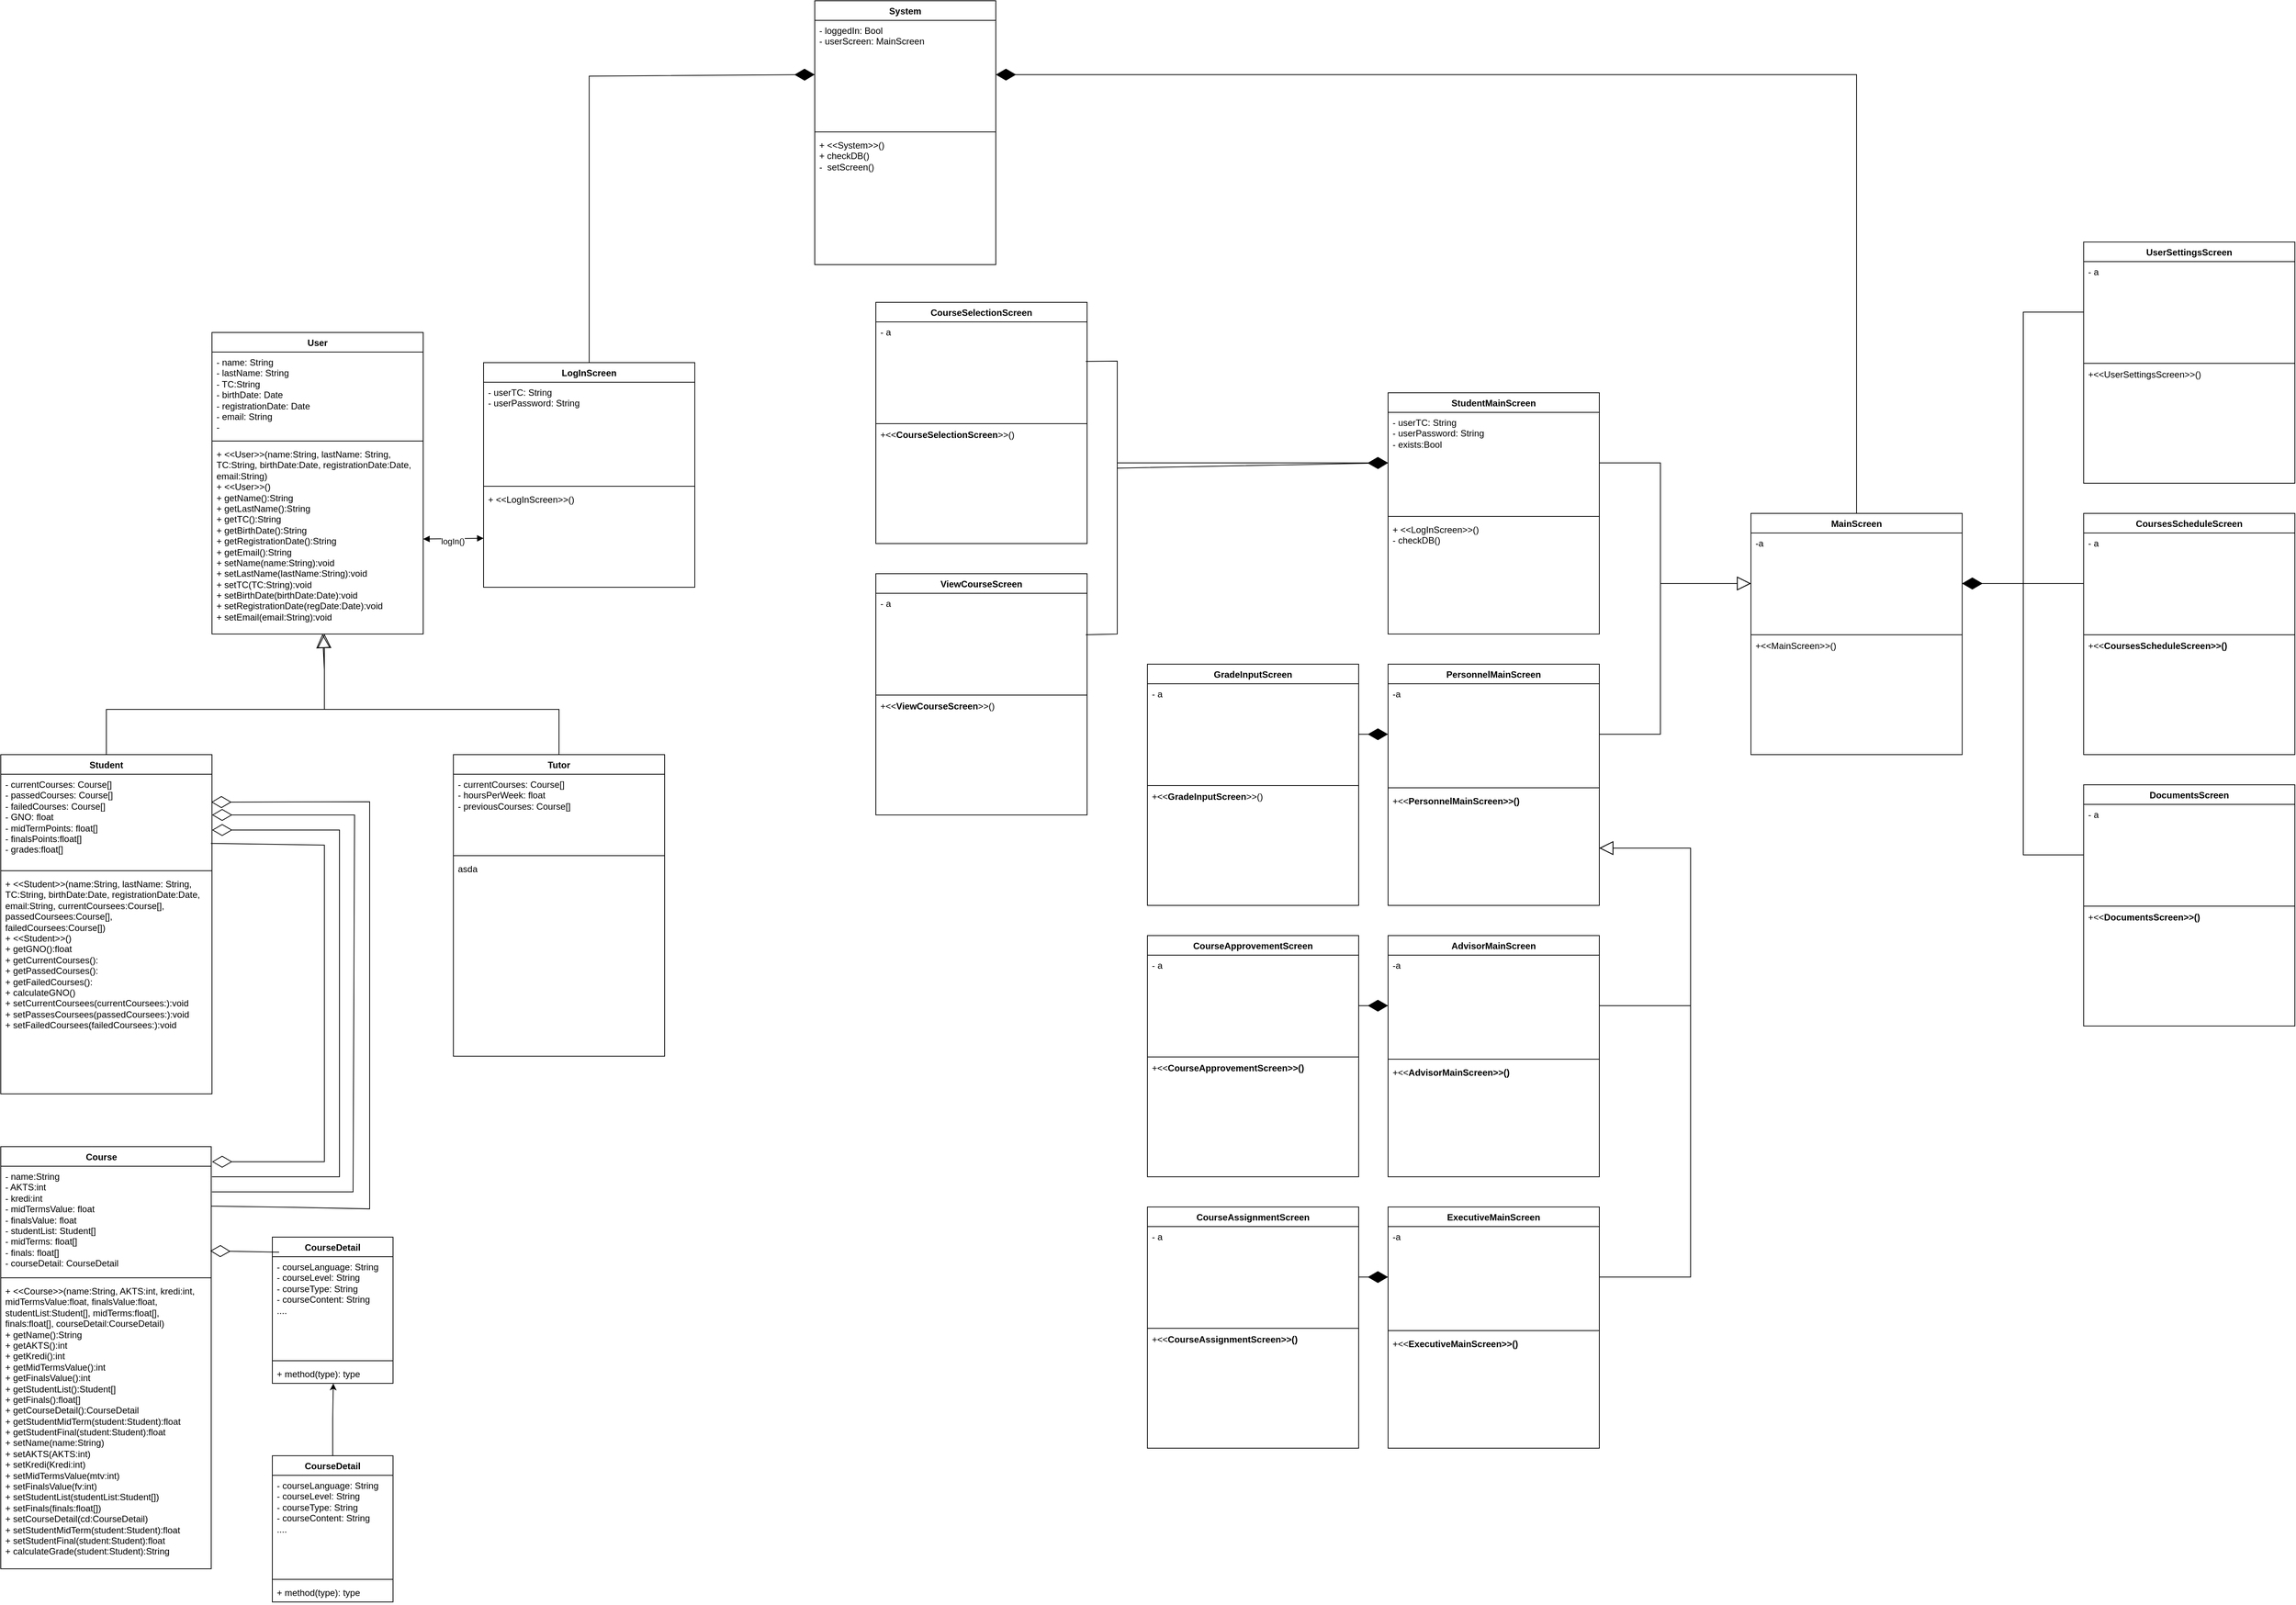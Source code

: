 <mxfile version="24.2.5" type="device">
  <diagram name="Page-1" id="yMaUuFIdD3KTNpkbN59c">
    <mxGraphModel dx="6907" dy="4360" grid="1" gridSize="10" guides="1" tooltips="1" connect="1" arrows="1" fold="1" page="1" pageScale="1" pageWidth="3300" pageHeight="2339" math="0" shadow="0">
      <root>
        <mxCell id="0" />
        <mxCell id="1" parent="0" />
        <mxCell id="qM7zPp-1IVGyh7mEe3ZB-6" value="User" style="swimlane;fontStyle=1;align=center;verticalAlign=top;childLayout=stackLayout;horizontal=1;startSize=26;horizontalStack=0;resizeParent=1;resizeParentMax=0;resizeLast=0;collapsible=1;marginBottom=0;whiteSpace=wrap;html=1;" parent="1" vertex="1">
          <mxGeometry x="440" y="640" width="280" height="400" as="geometry" />
        </mxCell>
        <mxCell id="qM7zPp-1IVGyh7mEe3ZB-7" value="- name: String&lt;div&gt;- lastName: String&lt;br&gt;- TC:String&lt;br&gt;&lt;/div&gt;&lt;div&gt;- birthDate: Date&lt;/div&gt;&lt;div&gt;- registrationDate: Date&lt;/div&gt;&lt;div&gt;- email: String&lt;/div&gt;&lt;div&gt;-&amp;nbsp;&lt;/div&gt;" style="text;strokeColor=none;fillColor=none;align=left;verticalAlign=top;spacingLeft=4;spacingRight=4;overflow=hidden;rotatable=0;points=[[0,0.5],[1,0.5]];portConstraint=eastwest;whiteSpace=wrap;html=1;" parent="qM7zPp-1IVGyh7mEe3ZB-6" vertex="1">
          <mxGeometry y="26" width="280" height="114" as="geometry" />
        </mxCell>
        <mxCell id="qM7zPp-1IVGyh7mEe3ZB-8" value="" style="line;strokeWidth=1;fillColor=none;align=left;verticalAlign=middle;spacingTop=-1;spacingLeft=3;spacingRight=3;rotatable=0;labelPosition=right;points=[];portConstraint=eastwest;strokeColor=inherit;" parent="qM7zPp-1IVGyh7mEe3ZB-6" vertex="1">
          <mxGeometry y="140" width="280" height="8" as="geometry" />
        </mxCell>
        <mxCell id="qM7zPp-1IVGyh7mEe3ZB-9" value="&lt;div&gt;+ &amp;lt;&amp;lt;User&amp;gt;&amp;gt;(name:String, lastName: String, TC:String, birthDate:Date, registrationDate:Date, email:String)&lt;/div&gt;&lt;div&gt;+ &amp;lt;&amp;lt;User&amp;gt;&amp;gt;()&lt;/div&gt;+ getName():String&lt;div&gt;+ getLastName():String&lt;br&gt;&lt;/div&gt;&lt;div&gt;+ getTC():String&lt;br&gt;&lt;/div&gt;&lt;div&gt;+ getBirthDate():String&lt;br&gt;&lt;/div&gt;&lt;div&gt;+ getRegistrationDate():String&lt;/div&gt;&lt;div&gt;+ getEmail():String&lt;/div&gt;&lt;div&gt;+ setName(name&lt;span style=&quot;background-color: initial;&quot;&gt;:String&lt;/span&gt;&lt;span style=&quot;background-color: initial;&quot;&gt;):void&lt;/span&gt;&lt;/div&gt;&lt;div&gt;&lt;div&gt;+ setLastName(lastName&lt;span style=&quot;background-color: initial;&quot;&gt;:String&lt;/span&gt;&lt;span style=&quot;background-color: initial;&quot;&gt;)&lt;/span&gt;&lt;span style=&quot;background-color: initial;&quot;&gt;:void&lt;/span&gt;&lt;/div&gt;&lt;div&gt;+ setTC(TC:String)&lt;span style=&quot;background-color: initial;&quot;&gt;:void&lt;/span&gt;&lt;br&gt;&lt;/div&gt;&lt;div&gt;+ setBirthDate(birthDate:Date)&lt;span style=&quot;background-color: initial;&quot;&gt;:void&lt;/span&gt;&lt;br&gt;&lt;/div&gt;&lt;div&gt;+ setRegistrationDate(regDate:Date)&lt;span style=&quot;background-color: initial;&quot;&gt;:void&lt;/span&gt;&lt;/div&gt;&lt;div&gt;+ setEmail(email:String)&lt;span style=&quot;background-color: initial;&quot;&gt;:void&lt;/span&gt;&lt;/div&gt;&lt;div&gt;&lt;br&gt;&lt;/div&gt;&lt;/div&gt;&lt;div&gt;&lt;br&gt;&lt;/div&gt;" style="text;strokeColor=none;fillColor=none;align=left;verticalAlign=top;spacingLeft=4;spacingRight=4;overflow=hidden;rotatable=0;points=[[0,0.5],[1,0.5]];portConstraint=eastwest;whiteSpace=wrap;html=1;" parent="qM7zPp-1IVGyh7mEe3ZB-6" vertex="1">
          <mxGeometry y="148" width="280" height="252" as="geometry" />
        </mxCell>
        <mxCell id="qM7zPp-1IVGyh7mEe3ZB-10" value="Student" style="swimlane;fontStyle=1;align=center;verticalAlign=top;childLayout=stackLayout;horizontal=1;startSize=26;horizontalStack=0;resizeParent=1;resizeParentMax=0;resizeLast=0;collapsible=1;marginBottom=0;whiteSpace=wrap;html=1;" parent="1" vertex="1">
          <mxGeometry x="160" y="1200" width="280" height="450" as="geometry" />
        </mxCell>
        <mxCell id="qM7zPp-1IVGyh7mEe3ZB-11" value="- currentCourses: Course[]&lt;div&gt;- passedCourses: Course[]&lt;/div&gt;&lt;div&gt;- failedCourses: Course[]&amp;nbsp;&lt;br&gt;&lt;div&gt;- GNO: float&lt;/div&gt;&lt;/div&gt;&lt;div&gt;- midTermPoints: float[]&lt;/div&gt;&lt;div&gt;- finalsPoints:float[]&lt;/div&gt;&lt;div&gt;- grades:float[]&lt;/div&gt;" style="text;strokeColor=none;fillColor=none;align=left;verticalAlign=top;spacingLeft=4;spacingRight=4;overflow=hidden;rotatable=0;points=[[0,0.5],[1,0.5]];portConstraint=eastwest;whiteSpace=wrap;html=1;" parent="qM7zPp-1IVGyh7mEe3ZB-10" vertex="1">
          <mxGeometry y="26" width="280" height="124" as="geometry" />
        </mxCell>
        <mxCell id="qM7zPp-1IVGyh7mEe3ZB-12" value="" style="line;strokeWidth=1;fillColor=none;align=left;verticalAlign=middle;spacingTop=-1;spacingLeft=3;spacingRight=3;rotatable=0;labelPosition=right;points=[];portConstraint=eastwest;strokeColor=inherit;" parent="qM7zPp-1IVGyh7mEe3ZB-10" vertex="1">
          <mxGeometry y="150" width="280" height="8" as="geometry" />
        </mxCell>
        <mxCell id="qM7zPp-1IVGyh7mEe3ZB-13" value="&lt;div&gt;+ &amp;lt;&amp;lt;Student&amp;gt;&amp;gt;(name:String, lastName: String, TC:String, birthDate:Date, registrationDate:Date, email:String, currentCoursees:Course[], passedCoursees:Course[], failedCoursees:Course[])&lt;/div&gt;&lt;div&gt;+ &amp;lt;&amp;lt;Student&amp;gt;&amp;gt;()&lt;/div&gt;+ getGNO():float&lt;div&gt;+ getCurrentCourses():&lt;/div&gt;&lt;div&gt;+ getPassedCourses():&lt;/div&gt;&lt;div&gt;+ getFailedCourses():&lt;br&gt;&lt;div&gt;+ calculateGNO()&lt;/div&gt;&lt;div&gt;+ setCurrentCoursees(currentCoursees:)&lt;span style=&quot;background-color: initial;&quot;&gt;:void&lt;/span&gt;&lt;/div&gt;&lt;div&gt;+ setPassesCoursees(passedCoursees:)&lt;span style=&quot;background-color: initial;&quot;&gt;:void&lt;/span&gt;&lt;/div&gt;&lt;div&gt;+ setFailedCoursees(failedCoursees:):void&lt;br&gt;&lt;div&gt;&lt;div&gt;&lt;br&gt;&lt;/div&gt;&lt;/div&gt;&lt;div&gt;&lt;br&gt;&lt;/div&gt;&lt;/div&gt;&lt;/div&gt;" style="text;strokeColor=none;fillColor=none;align=left;verticalAlign=top;spacingLeft=4;spacingRight=4;overflow=hidden;rotatable=0;points=[[0,0.5],[1,0.5]];portConstraint=eastwest;whiteSpace=wrap;html=1;" parent="qM7zPp-1IVGyh7mEe3ZB-10" vertex="1">
          <mxGeometry y="158" width="280" height="292" as="geometry" />
        </mxCell>
        <mxCell id="qM7zPp-1IVGyh7mEe3ZB-15" value="" style="endArrow=block;endSize=16;endFill=0;html=1;rounded=0;exitX=0.5;exitY=0;exitDx=0;exitDy=0;" parent="1" source="qM7zPp-1IVGyh7mEe3ZB-10" edge="1" target="qM7zPp-1IVGyh7mEe3ZB-9">
          <mxGeometry width="160" relative="1" as="geometry">
            <mxPoint x="319" y="1237.12" as="sourcePoint" />
            <mxPoint x="590" y="1040" as="targetPoint" />
            <Array as="points">
              <mxPoint x="300" y="1140" />
              <mxPoint x="419" y="1140" />
              <mxPoint x="589" y="1140" />
              <mxPoint x="589" y="1087.12" />
            </Array>
          </mxGeometry>
        </mxCell>
        <mxCell id="qM7zPp-1IVGyh7mEe3ZB-16" value="Course&lt;span style=&quot;white-space: pre;&quot;&gt;&#x9;&lt;/span&gt;" style="swimlane;fontStyle=1;align=center;verticalAlign=top;childLayout=stackLayout;horizontal=1;startSize=26;horizontalStack=0;resizeParent=1;resizeParentMax=0;resizeLast=0;collapsible=1;marginBottom=0;whiteSpace=wrap;html=1;" parent="1" vertex="1">
          <mxGeometry x="160" y="1720" width="279" height="560" as="geometry" />
        </mxCell>
        <mxCell id="qM7zPp-1IVGyh7mEe3ZB-17" value="- name:String&lt;div&gt;- AKTS:int&lt;/div&gt;&lt;div&gt;- kredi:int&lt;/div&gt;&lt;div&gt;- midTermsValue: float&lt;/div&gt;&lt;div&gt;- finalsValue: float&lt;/div&gt;&lt;div&gt;&lt;div&gt;- studentList: Student[]&lt;/div&gt;&lt;div&gt;- midTerms: float[]&lt;/div&gt;&lt;div&gt;- finals: float[]&lt;/div&gt;&lt;/div&gt;&lt;div&gt;- courseDetail: CourseDetail&lt;/div&gt;" style="text;strokeColor=none;fillColor=none;align=left;verticalAlign=top;spacingLeft=4;spacingRight=4;overflow=hidden;rotatable=0;points=[[0,0.5],[1,0.5]];portConstraint=eastwest;whiteSpace=wrap;html=1;" parent="qM7zPp-1IVGyh7mEe3ZB-16" vertex="1">
          <mxGeometry y="26" width="279" height="144" as="geometry" />
        </mxCell>
        <mxCell id="qM7zPp-1IVGyh7mEe3ZB-18" value="" style="line;strokeWidth=1;fillColor=none;align=left;verticalAlign=middle;spacingTop=-1;spacingLeft=3;spacingRight=3;rotatable=0;labelPosition=right;points=[];portConstraint=eastwest;strokeColor=inherit;" parent="qM7zPp-1IVGyh7mEe3ZB-16" vertex="1">
          <mxGeometry y="170" width="279" height="8" as="geometry" />
        </mxCell>
        <mxCell id="qM7zPp-1IVGyh7mEe3ZB-19" value="+ &amp;lt;&amp;lt;Course&amp;gt;&amp;gt;(name:String, AKTS:int, kredi:int,&amp;nbsp; midTermsValue:float, finalsValue:float, studentList:Student[], midTerms:float[], finals:float[], courseDetail:CourseDetail)&lt;div&gt;+ getName():String&lt;/div&gt;&lt;div&gt;+ getAKTS():int&lt;br&gt;&lt;/div&gt;&lt;div&gt;+ getKredi():int&lt;br&gt;&lt;/div&gt;&lt;div&gt;+ getMidTermsValue():int&lt;br&gt;&lt;/div&gt;&lt;div&gt;+ getFinalsValue():int&lt;br&gt;&lt;/div&gt;&lt;div&gt;+ getStudentList():Student[]&lt;br&gt;&lt;/div&gt;&lt;div&gt;+ getFinals():float[]&lt;br&gt;&lt;/div&gt;&lt;div&gt;+ getCourseDetail():CourseDetail&lt;br&gt;&lt;/div&gt;&lt;div&gt;&lt;span style=&quot;background-color: initial;&quot;&gt;+ getStudentMidTerm(student:Student):float&lt;/span&gt;&lt;/div&gt;&lt;div&gt;&lt;span style=&quot;background-color: initial;&quot;&gt;+ getStudentFinal(student:Student):float&lt;/span&gt;&lt;/div&gt;&lt;div&gt;&lt;div&gt;+ setName(name&lt;span style=&quot;background-color: initial;&quot;&gt;:String&lt;/span&gt;&lt;span style=&quot;background-color: initial;&quot;&gt;)&lt;/span&gt;&lt;/div&gt;&lt;div&gt;+ setAKTS(AKTS&lt;span style=&quot;background-color: initial;&quot;&gt;:int&lt;/span&gt;&lt;span style=&quot;background-color: initial;&quot;&gt;)&lt;/span&gt;&lt;/div&gt;&lt;div&gt;+ setKredi(Kredi&lt;span style=&quot;background-color: initial;&quot;&gt;:int&lt;/span&gt;&lt;span style=&quot;background-color: initial;&quot;&gt;)&lt;/span&gt;&lt;/div&gt;&lt;div&gt;+ setMidTermsValue(mtv&lt;span style=&quot;background-color: initial;&quot;&gt;:int&lt;/span&gt;&lt;span style=&quot;background-color: initial;&quot;&gt;)&lt;/span&gt;&lt;/div&gt;&lt;div&gt;+ setFinalsValue(fv&lt;span style=&quot;background-color: initial;&quot;&gt;:int&lt;/span&gt;&lt;span style=&quot;background-color: initial;&quot;&gt;)&lt;/span&gt;&lt;/div&gt;&lt;div&gt;+ setStudentList(studentList&lt;span style=&quot;background-color: initial;&quot;&gt;:Student[]&lt;/span&gt;&lt;span style=&quot;background-color: initial;&quot;&gt;)&lt;/span&gt;&lt;/div&gt;&lt;div&gt;+ setFinals(finals&lt;span style=&quot;background-color: initial;&quot;&gt;:float[]&lt;/span&gt;&lt;span style=&quot;background-color: initial;&quot;&gt;)&lt;/span&gt;&lt;/div&gt;&lt;div&gt;+ setCourseDetail(cd&lt;span style=&quot;background-color: initial;&quot;&gt;:CourseDetail&lt;/span&gt;&lt;span style=&quot;background-color: initial;&quot;&gt;)&lt;/span&gt;&lt;/div&gt;&lt;div&gt;&lt;span style=&quot;background-color: initial;&quot;&gt;+ setStudentMidTerm(student:Student):float&lt;/span&gt;&lt;/div&gt;&lt;div&gt;&lt;span style=&quot;background-color: initial;&quot;&gt;+ setStudentFinal(student:Student):float&lt;/span&gt;&lt;/div&gt;&lt;div&gt;+ calculateGrade(student:Student):String&lt;span style=&quot;background-color: initial;&quot;&gt;&lt;br&gt;&lt;/span&gt;&lt;/div&gt;&lt;div&gt;&lt;br&gt;&lt;/div&gt;&lt;/div&gt;" style="text;strokeColor=none;fillColor=none;align=left;verticalAlign=top;spacingLeft=4;spacingRight=4;overflow=hidden;rotatable=0;points=[[0,0.5],[1,0.5]];portConstraint=eastwest;whiteSpace=wrap;html=1;" parent="qM7zPp-1IVGyh7mEe3ZB-16" vertex="1">
          <mxGeometry y="178" width="279" height="382" as="geometry" />
        </mxCell>
        <mxCell id="qM7zPp-1IVGyh7mEe3ZB-23" value="" style="endArrow=diamondThin;endFill=0;endSize=24;html=1;rounded=0;exitX=0.999;exitY=0.367;exitDx=0;exitDy=0;exitPerimeter=0;" parent="1" edge="1" source="qM7zPp-1IVGyh7mEe3ZB-17">
          <mxGeometry width="160" relative="1" as="geometry">
            <mxPoint x="449" y="1800.56" as="sourcePoint" />
            <mxPoint x="439" y="1263" as="targetPoint" />
            <Array as="points">
              <mxPoint x="549" y="1800.56" />
              <mxPoint x="649" y="1802.56" />
              <mxPoint x="649" y="1502.56" />
              <mxPoint x="649" y="1262.56" />
            </Array>
          </mxGeometry>
        </mxCell>
        <mxCell id="qM7zPp-1IVGyh7mEe3ZB-24" value="" style="endArrow=diamondThin;endFill=0;endSize=24;html=1;rounded=0;" parent="1" edge="1">
          <mxGeometry width="160" relative="1" as="geometry">
            <mxPoint x="440" y="1780" as="sourcePoint" />
            <mxPoint x="440" y="1280" as="targetPoint" />
            <Array as="points">
              <mxPoint x="627" y="1780" />
              <mxPoint x="629" y="1280" />
            </Array>
          </mxGeometry>
        </mxCell>
        <mxCell id="qM7zPp-1IVGyh7mEe3ZB-25" value="" style="endArrow=diamondThin;endFill=0;endSize=24;html=1;rounded=0;" parent="1" edge="1">
          <mxGeometry width="160" relative="1" as="geometry">
            <mxPoint x="440" y="1760" as="sourcePoint" />
            <mxPoint x="440" y="1300" as="targetPoint" />
            <Array as="points">
              <mxPoint x="609" y="1760" />
              <mxPoint x="609" y="1300" />
            </Array>
          </mxGeometry>
        </mxCell>
        <mxCell id="qM7zPp-1IVGyh7mEe3ZB-27" value="" style="endArrow=diamondThin;endFill=0;endSize=24;html=1;rounded=0;exitX=0.995;exitY=0.74;exitDx=0;exitDy=0;exitPerimeter=0;" parent="1" edge="1" source="qM7zPp-1IVGyh7mEe3ZB-11">
          <mxGeometry width="160" relative="1" as="geometry">
            <mxPoint x="440" y="1310" as="sourcePoint" />
            <mxPoint x="440" y="1740" as="targetPoint" />
            <Array as="points">
              <mxPoint x="589" y="1320" />
              <mxPoint x="589" y="1530" />
              <mxPoint x="589" y="1740" />
            </Array>
          </mxGeometry>
        </mxCell>
        <mxCell id="qM7zPp-1IVGyh7mEe3ZB-28" value="CourseDetail" style="swimlane;fontStyle=1;align=center;verticalAlign=top;childLayout=stackLayout;horizontal=1;startSize=26;horizontalStack=0;resizeParent=1;resizeParentMax=0;resizeLast=0;collapsible=1;marginBottom=0;whiteSpace=wrap;html=1;" parent="1" vertex="1">
          <mxGeometry x="520" y="1840" width="160" height="194" as="geometry" />
        </mxCell>
        <mxCell id="qM7zPp-1IVGyh7mEe3ZB-29" value="- courseLanguage: String&lt;div&gt;- courseLevel: String&lt;/div&gt;&lt;div&gt;- courseType: String&lt;/div&gt;&lt;div&gt;- courseContent: String&lt;/div&gt;&lt;div&gt;....&lt;/div&gt;" style="text;strokeColor=none;fillColor=none;align=left;verticalAlign=top;spacingLeft=4;spacingRight=4;overflow=hidden;rotatable=0;points=[[0,0.5],[1,0.5]];portConstraint=eastwest;whiteSpace=wrap;html=1;" parent="qM7zPp-1IVGyh7mEe3ZB-28" vertex="1">
          <mxGeometry y="26" width="160" height="134" as="geometry" />
        </mxCell>
        <mxCell id="qM7zPp-1IVGyh7mEe3ZB-30" value="" style="line;strokeWidth=1;fillColor=none;align=left;verticalAlign=middle;spacingTop=-1;spacingLeft=3;spacingRight=3;rotatable=0;labelPosition=right;points=[];portConstraint=eastwest;strokeColor=inherit;" parent="qM7zPp-1IVGyh7mEe3ZB-28" vertex="1">
          <mxGeometry y="160" width="160" height="8" as="geometry" />
        </mxCell>
        <mxCell id="qM7zPp-1IVGyh7mEe3ZB-31" value="+ method(type): type" style="text;strokeColor=none;fillColor=none;align=left;verticalAlign=top;spacingLeft=4;spacingRight=4;overflow=hidden;rotatable=0;points=[[0,0.5],[1,0.5]];portConstraint=eastwest;whiteSpace=wrap;html=1;" parent="qM7zPp-1IVGyh7mEe3ZB-28" vertex="1">
          <mxGeometry y="168" width="160" height="26" as="geometry" />
        </mxCell>
        <mxCell id="qM7zPp-1IVGyh7mEe3ZB-32" value="" style="endArrow=diamondThin;endFill=0;endSize=24;html=1;rounded=0;entryX=0.995;entryY=0.78;entryDx=0;entryDy=0;entryPerimeter=0;" parent="1" edge="1" target="qM7zPp-1IVGyh7mEe3ZB-17">
          <mxGeometry width="160" relative="1" as="geometry">
            <mxPoint x="529" y="1860" as="sourcePoint" />
            <mxPoint x="449" y="1860" as="targetPoint" />
          </mxGeometry>
        </mxCell>
        <mxCell id="NCjATkbhonARK2yAdgAY-1" value="Tutor" style="swimlane;fontStyle=1;align=center;verticalAlign=top;childLayout=stackLayout;horizontal=1;startSize=26;horizontalStack=0;resizeParent=1;resizeParentMax=0;resizeLast=0;collapsible=1;marginBottom=0;whiteSpace=wrap;html=1;" parent="1" vertex="1">
          <mxGeometry x="760" y="1200" width="280" height="400" as="geometry" />
        </mxCell>
        <mxCell id="NCjATkbhonARK2yAdgAY-2" value="- currentCourses: Course[]&lt;div&gt;- hoursPerWeek: float&lt;br&gt;&lt;div&gt;- previousCourses: Course[]&lt;/div&gt;&lt;div&gt;&lt;br&gt;&lt;/div&gt;&lt;/div&gt;" style="text;strokeColor=none;fillColor=none;align=left;verticalAlign=top;spacingLeft=4;spacingRight=4;overflow=hidden;rotatable=0;points=[[0,0.5],[1,0.5]];portConstraint=eastwest;whiteSpace=wrap;html=1;" parent="NCjATkbhonARK2yAdgAY-1" vertex="1">
          <mxGeometry y="26" width="280" height="104" as="geometry" />
        </mxCell>
        <mxCell id="NCjATkbhonARK2yAdgAY-3" value="" style="line;strokeWidth=1;fillColor=none;align=left;verticalAlign=middle;spacingTop=-1;spacingLeft=3;spacingRight=3;rotatable=0;labelPosition=right;points=[];portConstraint=eastwest;strokeColor=inherit;" parent="NCjATkbhonARK2yAdgAY-1" vertex="1">
          <mxGeometry y="130" width="280" height="8" as="geometry" />
        </mxCell>
        <mxCell id="NCjATkbhonARK2yAdgAY-4" value="asda" style="text;strokeColor=none;fillColor=none;align=left;verticalAlign=top;spacingLeft=4;spacingRight=4;overflow=hidden;rotatable=0;points=[[0,0.5],[1,0.5]];portConstraint=eastwest;whiteSpace=wrap;html=1;" parent="NCjATkbhonARK2yAdgAY-1" vertex="1">
          <mxGeometry y="138" width="280" height="262" as="geometry" />
        </mxCell>
        <mxCell id="NCjATkbhonARK2yAdgAY-6" value="CourseDetail" style="swimlane;fontStyle=1;align=center;verticalAlign=top;childLayout=stackLayout;horizontal=1;startSize=26;horizontalStack=0;resizeParent=1;resizeParentMax=0;resizeLast=0;collapsible=1;marginBottom=0;whiteSpace=wrap;html=1;" parent="1" vertex="1">
          <mxGeometry x="520" y="2130" width="160" height="194" as="geometry" />
        </mxCell>
        <mxCell id="NCjATkbhonARK2yAdgAY-7" value="- courseLanguage: String&lt;div&gt;- courseLevel: String&lt;/div&gt;&lt;div&gt;- courseType: String&lt;/div&gt;&lt;div&gt;- courseContent: String&lt;/div&gt;&lt;div&gt;....&lt;/div&gt;" style="text;strokeColor=none;fillColor=none;align=left;verticalAlign=top;spacingLeft=4;spacingRight=4;overflow=hidden;rotatable=0;points=[[0,0.5],[1,0.5]];portConstraint=eastwest;whiteSpace=wrap;html=1;" parent="NCjATkbhonARK2yAdgAY-6" vertex="1">
          <mxGeometry y="26" width="160" height="134" as="geometry" />
        </mxCell>
        <mxCell id="NCjATkbhonARK2yAdgAY-8" value="" style="line;strokeWidth=1;fillColor=none;align=left;verticalAlign=middle;spacingTop=-1;spacingLeft=3;spacingRight=3;rotatable=0;labelPosition=right;points=[];portConstraint=eastwest;strokeColor=inherit;" parent="NCjATkbhonARK2yAdgAY-6" vertex="1">
          <mxGeometry y="160" width="160" height="8" as="geometry" />
        </mxCell>
        <mxCell id="NCjATkbhonARK2yAdgAY-9" value="+ method(type): type" style="text;strokeColor=none;fillColor=none;align=left;verticalAlign=top;spacingLeft=4;spacingRight=4;overflow=hidden;rotatable=0;points=[[0,0.5],[1,0.5]];portConstraint=eastwest;whiteSpace=wrap;html=1;" parent="NCjATkbhonARK2yAdgAY-6" vertex="1">
          <mxGeometry y="168" width="160" height="26" as="geometry" />
        </mxCell>
        <mxCell id="NCjATkbhonARK2yAdgAY-10" style="edgeStyle=orthogonalEdgeStyle;rounded=0;orthogonalLoop=1;jettySize=auto;html=1;entryX=0.505;entryY=1.008;entryDx=0;entryDy=0;entryPerimeter=0;" parent="1" source="NCjATkbhonARK2yAdgAY-6" target="qM7zPp-1IVGyh7mEe3ZB-31" edge="1">
          <mxGeometry relative="1" as="geometry" />
        </mxCell>
        <mxCell id="NCjATkbhonARK2yAdgAY-12" value="" style="endArrow=block;endSize=16;endFill=0;html=1;rounded=0;exitX=0.5;exitY=0;exitDx=0;exitDy=0;" parent="1" source="NCjATkbhonARK2yAdgAY-1" edge="1">
          <mxGeometry width="160" relative="1" as="geometry">
            <mxPoint x="919" y="1140" as="sourcePoint" />
            <mxPoint x="589" y="1040" as="targetPoint" />
            <Array as="points">
              <mxPoint x="900" y="1140" />
              <mxPoint x="589" y="1140" />
            </Array>
          </mxGeometry>
        </mxCell>
        <mxCell id="Gqpnd17lANNPw4p3Wz9e-21" value="AdvisorMainScreen" style="swimlane;fontStyle=1;align=center;verticalAlign=top;childLayout=stackLayout;horizontal=1;startSize=26;horizontalStack=0;resizeParent=1;resizeParentMax=0;resizeLast=0;collapsible=1;marginBottom=0;whiteSpace=wrap;html=1;" vertex="1" parent="1">
          <mxGeometry x="1999" y="1440" width="280" height="320" as="geometry" />
        </mxCell>
        <mxCell id="Gqpnd17lANNPw4p3Wz9e-22" value="-a" style="text;strokeColor=none;fillColor=none;align=left;verticalAlign=top;spacingLeft=4;spacingRight=4;overflow=hidden;rotatable=0;points=[[0,0.5],[1,0.5]];portConstraint=eastwest;whiteSpace=wrap;html=1;" vertex="1" parent="Gqpnd17lANNPw4p3Wz9e-21">
          <mxGeometry y="26" width="280" height="134" as="geometry" />
        </mxCell>
        <mxCell id="Gqpnd17lANNPw4p3Wz9e-23" value="" style="line;strokeWidth=1;fillColor=none;align=left;verticalAlign=middle;spacingTop=-1;spacingLeft=3;spacingRight=3;rotatable=0;labelPosition=right;points=[];portConstraint=eastwest;strokeColor=inherit;" vertex="1" parent="Gqpnd17lANNPw4p3Wz9e-21">
          <mxGeometry y="160" width="280" height="8" as="geometry" />
        </mxCell>
        <mxCell id="Gqpnd17lANNPw4p3Wz9e-24" value="+&amp;lt;&amp;lt;&lt;span style=&quot;font-weight: 700; text-align: center;&quot;&gt;AdvisorMainScreen&amp;gt;&amp;gt;()&lt;/span&gt;" style="text;strokeColor=none;fillColor=none;align=left;verticalAlign=top;spacingLeft=4;spacingRight=4;overflow=hidden;rotatable=0;points=[[0,0.5],[1,0.5]];portConstraint=eastwest;whiteSpace=wrap;html=1;" vertex="1" parent="Gqpnd17lANNPw4p3Wz9e-21">
          <mxGeometry y="168" width="280" height="152" as="geometry" />
        </mxCell>
        <mxCell id="Gqpnd17lANNPw4p3Wz9e-25" value="ExecutiveMainScreen" style="swimlane;fontStyle=1;align=center;verticalAlign=top;childLayout=stackLayout;horizontal=1;startSize=26;horizontalStack=0;resizeParent=1;resizeParentMax=0;resizeLast=0;collapsible=1;marginBottom=0;whiteSpace=wrap;html=1;" vertex="1" parent="1">
          <mxGeometry x="1999" y="1800" width="280" height="320" as="geometry" />
        </mxCell>
        <mxCell id="Gqpnd17lANNPw4p3Wz9e-26" value="-a" style="text;strokeColor=none;fillColor=none;align=left;verticalAlign=top;spacingLeft=4;spacingRight=4;overflow=hidden;rotatable=0;points=[[0,0.5],[1,0.5]];portConstraint=eastwest;whiteSpace=wrap;html=1;" vertex="1" parent="Gqpnd17lANNPw4p3Wz9e-25">
          <mxGeometry y="26" width="280" height="134" as="geometry" />
        </mxCell>
        <mxCell id="Gqpnd17lANNPw4p3Wz9e-27" value="" style="line;strokeWidth=1;fillColor=none;align=left;verticalAlign=middle;spacingTop=-1;spacingLeft=3;spacingRight=3;rotatable=0;labelPosition=right;points=[];portConstraint=eastwest;strokeColor=inherit;" vertex="1" parent="Gqpnd17lANNPw4p3Wz9e-25">
          <mxGeometry y="160" width="280" height="8" as="geometry" />
        </mxCell>
        <mxCell id="Gqpnd17lANNPw4p3Wz9e-28" value="+&amp;lt;&amp;lt;&lt;span style=&quot;font-weight: 700; text-align: center;&quot;&gt;ExecutiveMainScreen&amp;gt;&amp;gt;()&lt;/span&gt;" style="text;strokeColor=none;fillColor=none;align=left;verticalAlign=top;spacingLeft=4;spacingRight=4;overflow=hidden;rotatable=0;points=[[0,0.5],[1,0.5]];portConstraint=eastwest;whiteSpace=wrap;html=1;" vertex="1" parent="Gqpnd17lANNPw4p3Wz9e-25">
          <mxGeometry y="168" width="280" height="152" as="geometry" />
        </mxCell>
        <mxCell id="Gqpnd17lANNPw4p3Wz9e-30" value="MainScreen" style="swimlane;fontStyle=1;align=center;verticalAlign=top;childLayout=stackLayout;horizontal=1;startSize=26;horizontalStack=0;resizeParent=1;resizeParentMax=0;resizeLast=0;collapsible=1;marginBottom=0;whiteSpace=wrap;html=1;" vertex="1" parent="1">
          <mxGeometry x="2480" y="880" width="280" height="320" as="geometry" />
        </mxCell>
        <mxCell id="Gqpnd17lANNPw4p3Wz9e-31" value="-a" style="text;strokeColor=none;fillColor=none;align=left;verticalAlign=top;spacingLeft=4;spacingRight=4;overflow=hidden;rotatable=0;points=[[0,0.5],[1,0.5]];portConstraint=eastwest;whiteSpace=wrap;html=1;" vertex="1" parent="Gqpnd17lANNPw4p3Wz9e-30">
          <mxGeometry y="26" width="280" height="134" as="geometry" />
        </mxCell>
        <mxCell id="Gqpnd17lANNPw4p3Wz9e-32" value="" style="line;strokeWidth=1;fillColor=none;align=left;verticalAlign=middle;spacingTop=-1;spacingLeft=3;spacingRight=3;rotatable=0;labelPosition=right;points=[];portConstraint=eastwest;strokeColor=inherit;" vertex="1" parent="Gqpnd17lANNPw4p3Wz9e-30">
          <mxGeometry y="160" width="280" height="2" as="geometry" />
        </mxCell>
        <mxCell id="Gqpnd17lANNPw4p3Wz9e-33" value="+&amp;lt;&amp;lt;MainScreen&amp;gt;&amp;gt;()" style="text;strokeColor=none;fillColor=none;align=left;verticalAlign=top;spacingLeft=4;spacingRight=4;overflow=hidden;rotatable=0;points=[[0,0.5],[1,0.5]];portConstraint=eastwest;whiteSpace=wrap;html=1;" vertex="1" parent="Gqpnd17lANNPw4p3Wz9e-30">
          <mxGeometry y="162" width="280" height="158" as="geometry" />
        </mxCell>
        <mxCell id="Gqpnd17lANNPw4p3Wz9e-37" value="PersonnelMainScreen" style="swimlane;fontStyle=1;align=center;verticalAlign=top;childLayout=stackLayout;horizontal=1;startSize=26;horizontalStack=0;resizeParent=1;resizeParentMax=0;resizeLast=0;collapsible=1;marginBottom=0;whiteSpace=wrap;html=1;" vertex="1" parent="1">
          <mxGeometry x="1999" y="1080" width="280" height="320" as="geometry" />
        </mxCell>
        <mxCell id="Gqpnd17lANNPw4p3Wz9e-38" value="-a" style="text;strokeColor=none;fillColor=none;align=left;verticalAlign=top;spacingLeft=4;spacingRight=4;overflow=hidden;rotatable=0;points=[[0,0.5],[1,0.5]];portConstraint=eastwest;whiteSpace=wrap;html=1;" vertex="1" parent="Gqpnd17lANNPw4p3Wz9e-37">
          <mxGeometry y="26" width="280" height="134" as="geometry" />
        </mxCell>
        <mxCell id="Gqpnd17lANNPw4p3Wz9e-39" value="" style="line;strokeWidth=1;fillColor=none;align=left;verticalAlign=middle;spacingTop=-1;spacingLeft=3;spacingRight=3;rotatable=0;labelPosition=right;points=[];portConstraint=eastwest;strokeColor=inherit;" vertex="1" parent="Gqpnd17lANNPw4p3Wz9e-37">
          <mxGeometry y="160" width="280" height="8" as="geometry" />
        </mxCell>
        <mxCell id="Gqpnd17lANNPw4p3Wz9e-40" value="+&amp;lt;&amp;lt;&lt;span style=&quot;font-weight: 700; text-align: center;&quot;&gt;PersonnelMainScreen&amp;gt;&amp;gt;()&lt;/span&gt;" style="text;strokeColor=none;fillColor=none;align=left;verticalAlign=top;spacingLeft=4;spacingRight=4;overflow=hidden;rotatable=0;points=[[0,0.5],[1,0.5]];portConstraint=eastwest;whiteSpace=wrap;html=1;" vertex="1" parent="Gqpnd17lANNPw4p3Wz9e-37">
          <mxGeometry y="168" width="280" height="152" as="geometry" />
        </mxCell>
        <mxCell id="Gqpnd17lANNPw4p3Wz9e-41" value="StudentMainScreen" style="swimlane;fontStyle=1;align=center;verticalAlign=top;childLayout=stackLayout;horizontal=1;startSize=26;horizontalStack=0;resizeParent=1;resizeParentMax=0;resizeLast=0;collapsible=1;marginBottom=0;whiteSpace=wrap;html=1;" vertex="1" parent="1">
          <mxGeometry x="1999" y="720" width="280" height="320" as="geometry" />
        </mxCell>
        <mxCell id="Gqpnd17lANNPw4p3Wz9e-42" value="- userTC: String&lt;div&gt;- userPassword: String&lt;/div&gt;&lt;div&gt;- exists:Bool&lt;/div&gt;" style="text;strokeColor=none;fillColor=none;align=left;verticalAlign=top;spacingLeft=4;spacingRight=4;overflow=hidden;rotatable=0;points=[[0,0.5],[1,0.5]];portConstraint=eastwest;whiteSpace=wrap;html=1;" vertex="1" parent="Gqpnd17lANNPw4p3Wz9e-41">
          <mxGeometry y="26" width="280" height="134" as="geometry" />
        </mxCell>
        <mxCell id="Gqpnd17lANNPw4p3Wz9e-43" value="" style="line;strokeWidth=1;fillColor=none;align=left;verticalAlign=middle;spacingTop=-1;spacingLeft=3;spacingRight=3;rotatable=0;labelPosition=right;points=[];portConstraint=eastwest;strokeColor=inherit;" vertex="1" parent="Gqpnd17lANNPw4p3Wz9e-41">
          <mxGeometry y="160" width="280" height="8" as="geometry" />
        </mxCell>
        <mxCell id="Gqpnd17lANNPw4p3Wz9e-44" value="+ &amp;lt;&amp;lt;LogInScreen&amp;gt;&amp;gt;()&lt;div&gt;- checkDB()&lt;/div&gt;" style="text;strokeColor=none;fillColor=none;align=left;verticalAlign=top;spacingLeft=4;spacingRight=4;overflow=hidden;rotatable=0;points=[[0,0.5],[1,0.5]];portConstraint=eastwest;whiteSpace=wrap;html=1;" vertex="1" parent="Gqpnd17lANNPw4p3Wz9e-41">
          <mxGeometry y="168" width="280" height="152" as="geometry" />
        </mxCell>
        <mxCell id="Gqpnd17lANNPw4p3Wz9e-49" value="System" style="swimlane;fontStyle=1;align=center;verticalAlign=top;childLayout=stackLayout;horizontal=1;startSize=26;horizontalStack=0;resizeParent=1;resizeParentMax=0;resizeLast=0;collapsible=1;marginBottom=0;whiteSpace=wrap;html=1;" vertex="1" parent="1">
          <mxGeometry x="1239" y="200" width="240" height="350" as="geometry" />
        </mxCell>
        <mxCell id="Gqpnd17lANNPw4p3Wz9e-50" value="- loggedIn: Bool&lt;div&gt;- userScreen: MainScreen&lt;/div&gt;&lt;div&gt;&lt;br&gt;&lt;/div&gt;" style="text;strokeColor=none;fillColor=none;align=left;verticalAlign=top;spacingLeft=4;spacingRight=4;overflow=hidden;rotatable=0;points=[[0,0.5],[1,0.5]];portConstraint=eastwest;whiteSpace=wrap;html=1;" vertex="1" parent="Gqpnd17lANNPw4p3Wz9e-49">
          <mxGeometry y="26" width="240" height="144" as="geometry" />
        </mxCell>
        <mxCell id="Gqpnd17lANNPw4p3Wz9e-51" value="" style="line;strokeWidth=1;fillColor=none;align=left;verticalAlign=middle;spacingTop=-1;spacingLeft=3;spacingRight=3;rotatable=0;labelPosition=right;points=[];portConstraint=eastwest;strokeColor=inherit;" vertex="1" parent="Gqpnd17lANNPw4p3Wz9e-49">
          <mxGeometry y="170" width="240" height="8" as="geometry" />
        </mxCell>
        <mxCell id="Gqpnd17lANNPw4p3Wz9e-52" value="+ &amp;lt;&amp;lt;System&amp;gt;&amp;gt;()&lt;div&gt;+ checkDB()&lt;/div&gt;&lt;div&gt;-&amp;nbsp; setScreen()&lt;/div&gt;" style="text;strokeColor=none;fillColor=none;align=left;verticalAlign=top;spacingLeft=4;spacingRight=4;overflow=hidden;rotatable=0;points=[[0,0.5],[1,0.5]];portConstraint=eastwest;whiteSpace=wrap;html=1;" vertex="1" parent="Gqpnd17lANNPw4p3Wz9e-49">
          <mxGeometry y="178" width="240" height="172" as="geometry" />
        </mxCell>
        <mxCell id="Gqpnd17lANNPw4p3Wz9e-56" value="LogInScreen" style="swimlane;fontStyle=1;align=center;verticalAlign=top;childLayout=stackLayout;horizontal=1;startSize=26;horizontalStack=0;resizeParent=1;resizeParentMax=0;resizeLast=0;collapsible=1;marginBottom=0;whiteSpace=wrap;html=1;" vertex="1" parent="1">
          <mxGeometry x="800" y="680" width="280" height="298" as="geometry" />
        </mxCell>
        <mxCell id="Gqpnd17lANNPw4p3Wz9e-57" value="- userTC: String&lt;div&gt;- userPassword: String&lt;/div&gt;" style="text;strokeColor=none;fillColor=none;align=left;verticalAlign=top;spacingLeft=4;spacingRight=4;overflow=hidden;rotatable=0;points=[[0,0.5],[1,0.5]];portConstraint=eastwest;whiteSpace=wrap;html=1;" vertex="1" parent="Gqpnd17lANNPw4p3Wz9e-56">
          <mxGeometry y="26" width="280" height="134" as="geometry" />
        </mxCell>
        <mxCell id="Gqpnd17lANNPw4p3Wz9e-58" value="" style="line;strokeWidth=1;fillColor=none;align=left;verticalAlign=middle;spacingTop=-1;spacingLeft=3;spacingRight=3;rotatable=0;labelPosition=right;points=[];portConstraint=eastwest;strokeColor=inherit;" vertex="1" parent="Gqpnd17lANNPw4p3Wz9e-56">
          <mxGeometry y="160" width="280" height="8" as="geometry" />
        </mxCell>
        <mxCell id="Gqpnd17lANNPw4p3Wz9e-59" value="+ &amp;lt;&amp;lt;LogInScreen&amp;gt;&amp;gt;()" style="text;strokeColor=none;fillColor=none;align=left;verticalAlign=top;spacingLeft=4;spacingRight=4;overflow=hidden;rotatable=0;points=[[0,0.5],[1,0.5]];portConstraint=eastwest;whiteSpace=wrap;html=1;" vertex="1" parent="Gqpnd17lANNPw4p3Wz9e-56">
          <mxGeometry y="168" width="280" height="130" as="geometry" />
        </mxCell>
        <mxCell id="Gqpnd17lANNPw4p3Wz9e-64" value="" style="endArrow=block;startArrow=block;endFill=1;startFill=1;html=1;rounded=0;exitX=1;exitY=0.5;exitDx=0;exitDy=0;entryX=0;entryY=0.5;entryDx=0;entryDy=0;" edge="1" parent="1" source="qM7zPp-1IVGyh7mEe3ZB-9" target="Gqpnd17lANNPw4p3Wz9e-59">
          <mxGeometry width="160" relative="1" as="geometry">
            <mxPoint x="790" y="910" as="sourcePoint" />
            <mxPoint x="950" y="910" as="targetPoint" />
          </mxGeometry>
        </mxCell>
        <mxCell id="Gqpnd17lANNPw4p3Wz9e-65" value="logIn()" style="edgeLabel;html=1;align=center;verticalAlign=middle;resizable=0;points=[];" vertex="1" connectable="0" parent="Gqpnd17lANNPw4p3Wz9e-64">
          <mxGeometry x="-0.02" y="-3" relative="1" as="geometry">
            <mxPoint as="offset" />
          </mxGeometry>
        </mxCell>
        <mxCell id="Gqpnd17lANNPw4p3Wz9e-66" value="" style="endArrow=diamondThin;endFill=1;endSize=24;html=1;rounded=0;exitX=0.5;exitY=0;exitDx=0;exitDy=0;entryX=0;entryY=0.5;entryDx=0;entryDy=0;" edge="1" parent="1" source="Gqpnd17lANNPw4p3Wz9e-56" target="Gqpnd17lANNPw4p3Wz9e-50">
          <mxGeometry width="160" relative="1" as="geometry">
            <mxPoint x="1030" y="520" as="sourcePoint" />
            <mxPoint x="1190" y="520" as="targetPoint" />
            <Array as="points">
              <mxPoint x="940" y="300" />
            </Array>
          </mxGeometry>
        </mxCell>
        <mxCell id="Gqpnd17lANNPw4p3Wz9e-67" value="" style="endArrow=diamondThin;endFill=1;endSize=24;html=1;rounded=0;entryX=1;entryY=0.5;entryDx=0;entryDy=0;exitX=0.5;exitY=0;exitDx=0;exitDy=0;" edge="1" parent="1" source="Gqpnd17lANNPw4p3Wz9e-30" target="Gqpnd17lANNPw4p3Wz9e-50">
          <mxGeometry width="160" relative="1" as="geometry">
            <mxPoint x="2180" y="880" as="sourcePoint" />
            <mxPoint x="1860" y="520" as="targetPoint" />
            <Array as="points">
              <mxPoint x="2620" y="298" />
              <mxPoint x="2099" y="298" />
              <mxPoint x="1619" y="298" />
            </Array>
          </mxGeometry>
        </mxCell>
        <mxCell id="Gqpnd17lANNPw4p3Wz9e-69" value="UserSettingsScreen" style="swimlane;fontStyle=1;align=center;verticalAlign=top;childLayout=stackLayout;horizontal=1;startSize=26;horizontalStack=0;resizeParent=1;resizeParentMax=0;resizeLast=0;collapsible=1;marginBottom=0;whiteSpace=wrap;html=1;" vertex="1" parent="1">
          <mxGeometry x="2921" y="520" width="280" height="320" as="geometry" />
        </mxCell>
        <mxCell id="Gqpnd17lANNPw4p3Wz9e-70" value="- a" style="text;strokeColor=none;fillColor=none;align=left;verticalAlign=top;spacingLeft=4;spacingRight=4;overflow=hidden;rotatable=0;points=[[0,0.5],[1,0.5]];portConstraint=eastwest;whiteSpace=wrap;html=1;" vertex="1" parent="Gqpnd17lANNPw4p3Wz9e-69">
          <mxGeometry y="26" width="280" height="134" as="geometry" />
        </mxCell>
        <mxCell id="Gqpnd17lANNPw4p3Wz9e-71" value="" style="line;strokeWidth=1;fillColor=none;align=left;verticalAlign=middle;spacingTop=-1;spacingLeft=3;spacingRight=3;rotatable=0;labelPosition=right;points=[];portConstraint=eastwest;strokeColor=inherit;" vertex="1" parent="Gqpnd17lANNPw4p3Wz9e-69">
          <mxGeometry y="160" width="280" height="2" as="geometry" />
        </mxCell>
        <mxCell id="Gqpnd17lANNPw4p3Wz9e-72" value="+&amp;lt;&amp;lt;UserSettingsScreen&amp;gt;&amp;gt;()" style="text;strokeColor=none;fillColor=none;align=left;verticalAlign=top;spacingLeft=4;spacingRight=4;overflow=hidden;rotatable=0;points=[[0,0.5],[1,0.5]];portConstraint=eastwest;whiteSpace=wrap;html=1;" vertex="1" parent="Gqpnd17lANNPw4p3Wz9e-69">
          <mxGeometry y="162" width="280" height="158" as="geometry" />
        </mxCell>
        <mxCell id="Gqpnd17lANNPw4p3Wz9e-73" value="CoursesScheduleScreen" style="swimlane;fontStyle=1;align=center;verticalAlign=top;childLayout=stackLayout;horizontal=1;startSize=26;horizontalStack=0;resizeParent=1;resizeParentMax=0;resizeLast=0;collapsible=1;marginBottom=0;whiteSpace=wrap;html=1;" vertex="1" parent="1">
          <mxGeometry x="2921" y="880" width="280" height="320" as="geometry" />
        </mxCell>
        <mxCell id="Gqpnd17lANNPw4p3Wz9e-74" value="- a" style="text;strokeColor=none;fillColor=none;align=left;verticalAlign=top;spacingLeft=4;spacingRight=4;overflow=hidden;rotatable=0;points=[[0,0.5],[1,0.5]];portConstraint=eastwest;whiteSpace=wrap;html=1;" vertex="1" parent="Gqpnd17lANNPw4p3Wz9e-73">
          <mxGeometry y="26" width="280" height="134" as="geometry" />
        </mxCell>
        <mxCell id="Gqpnd17lANNPw4p3Wz9e-75" value="" style="line;strokeWidth=1;fillColor=none;align=left;verticalAlign=middle;spacingTop=-1;spacingLeft=3;spacingRight=3;rotatable=0;labelPosition=right;points=[];portConstraint=eastwest;strokeColor=inherit;" vertex="1" parent="Gqpnd17lANNPw4p3Wz9e-73">
          <mxGeometry y="160" width="280" height="2" as="geometry" />
        </mxCell>
        <mxCell id="Gqpnd17lANNPw4p3Wz9e-76" value="+&amp;lt;&amp;lt;&lt;span style=&quot;font-weight: 700; text-align: center;&quot;&gt;CoursesScheduleScreen&amp;gt;&amp;gt;()&lt;/span&gt;" style="text;strokeColor=none;fillColor=none;align=left;verticalAlign=top;spacingLeft=4;spacingRight=4;overflow=hidden;rotatable=0;points=[[0,0.5],[1,0.5]];portConstraint=eastwest;whiteSpace=wrap;html=1;" vertex="1" parent="Gqpnd17lANNPw4p3Wz9e-73">
          <mxGeometry y="162" width="280" height="158" as="geometry" />
        </mxCell>
        <mxCell id="Gqpnd17lANNPw4p3Wz9e-77" value="DocumentsScreen" style="swimlane;fontStyle=1;align=center;verticalAlign=top;childLayout=stackLayout;horizontal=1;startSize=26;horizontalStack=0;resizeParent=1;resizeParentMax=0;resizeLast=0;collapsible=1;marginBottom=0;whiteSpace=wrap;html=1;" vertex="1" parent="1">
          <mxGeometry x="2921" y="1240" width="280" height="320" as="geometry" />
        </mxCell>
        <mxCell id="Gqpnd17lANNPw4p3Wz9e-78" value="- a" style="text;strokeColor=none;fillColor=none;align=left;verticalAlign=top;spacingLeft=4;spacingRight=4;overflow=hidden;rotatable=0;points=[[0,0.5],[1,0.5]];portConstraint=eastwest;whiteSpace=wrap;html=1;" vertex="1" parent="Gqpnd17lANNPw4p3Wz9e-77">
          <mxGeometry y="26" width="280" height="134" as="geometry" />
        </mxCell>
        <mxCell id="Gqpnd17lANNPw4p3Wz9e-79" value="" style="line;strokeWidth=1;fillColor=none;align=left;verticalAlign=middle;spacingTop=-1;spacingLeft=3;spacingRight=3;rotatable=0;labelPosition=right;points=[];portConstraint=eastwest;strokeColor=inherit;" vertex="1" parent="Gqpnd17lANNPw4p3Wz9e-77">
          <mxGeometry y="160" width="280" height="2" as="geometry" />
        </mxCell>
        <mxCell id="Gqpnd17lANNPw4p3Wz9e-80" value="+&amp;lt;&amp;lt;&lt;span style=&quot;font-weight: 700; text-align: center;&quot;&gt;DocumentsScreen&amp;gt;&amp;gt;()&lt;/span&gt;" style="text;strokeColor=none;fillColor=none;align=left;verticalAlign=top;spacingLeft=4;spacingRight=4;overflow=hidden;rotatable=0;points=[[0,0.5],[1,0.5]];portConstraint=eastwest;whiteSpace=wrap;html=1;" vertex="1" parent="Gqpnd17lANNPw4p3Wz9e-77">
          <mxGeometry y="162" width="280" height="158" as="geometry" />
        </mxCell>
        <mxCell id="Gqpnd17lANNPw4p3Wz9e-81" value="" style="endArrow=diamondThin;endFill=1;endSize=24;html=1;rounded=0;entryX=1;entryY=0.5;entryDx=0;entryDy=0;exitX=0;exitY=0.5;exitDx=0;exitDy=0;" edge="1" parent="1" source="Gqpnd17lANNPw4p3Wz9e-78" target="Gqpnd17lANNPw4p3Wz9e-31">
          <mxGeometry width="160" relative="1" as="geometry">
            <mxPoint x="2761" y="1340" as="sourcePoint" />
            <mxPoint x="2921" y="1340" as="targetPoint" />
            <Array as="points">
              <mxPoint x="2841" y="1333" />
              <mxPoint x="2841" y="973" />
            </Array>
          </mxGeometry>
        </mxCell>
        <mxCell id="Gqpnd17lANNPw4p3Wz9e-82" value="" style="endArrow=diamondThin;endFill=1;endSize=24;html=1;rounded=0;exitX=0;exitY=0.5;exitDx=0;exitDy=0;entryX=1;entryY=0.5;entryDx=0;entryDy=0;" edge="1" parent="1" source="Gqpnd17lANNPw4p3Wz9e-74" target="Gqpnd17lANNPw4p3Wz9e-31">
          <mxGeometry width="160" relative="1" as="geometry">
            <mxPoint x="2801" y="850" as="sourcePoint" />
            <mxPoint x="2961" y="850" as="targetPoint" />
          </mxGeometry>
        </mxCell>
        <mxCell id="Gqpnd17lANNPw4p3Wz9e-83" value="" style="endArrow=diamondThin;endFill=1;endSize=24;html=1;rounded=0;exitX=0;exitY=0.5;exitDx=0;exitDy=0;entryX=1;entryY=0.5;entryDx=0;entryDy=0;" edge="1" parent="1" source="Gqpnd17lANNPw4p3Wz9e-70" target="Gqpnd17lANNPw4p3Wz9e-31">
          <mxGeometry width="160" relative="1" as="geometry">
            <mxPoint x="2801" y="580" as="sourcePoint" />
            <mxPoint x="2961" y="580" as="targetPoint" />
            <Array as="points">
              <mxPoint x="2841" y="613" />
              <mxPoint x="2841" y="973" />
            </Array>
          </mxGeometry>
        </mxCell>
        <mxCell id="Gqpnd17lANNPw4p3Wz9e-84" value="ViewCourseScreen" style="swimlane;fontStyle=1;align=center;verticalAlign=top;childLayout=stackLayout;horizontal=1;startSize=26;horizontalStack=0;resizeParent=1;resizeParentMax=0;resizeLast=0;collapsible=1;marginBottom=0;whiteSpace=wrap;html=1;" vertex="1" parent="1">
          <mxGeometry x="1320" y="960" width="280" height="320" as="geometry" />
        </mxCell>
        <mxCell id="Gqpnd17lANNPw4p3Wz9e-85" value="- a" style="text;strokeColor=none;fillColor=none;align=left;verticalAlign=top;spacingLeft=4;spacingRight=4;overflow=hidden;rotatable=0;points=[[0,0.5],[1,0.5]];portConstraint=eastwest;whiteSpace=wrap;html=1;" vertex="1" parent="Gqpnd17lANNPw4p3Wz9e-84">
          <mxGeometry y="26" width="280" height="134" as="geometry" />
        </mxCell>
        <mxCell id="Gqpnd17lANNPw4p3Wz9e-86" value="" style="line;strokeWidth=1;fillColor=none;align=left;verticalAlign=middle;spacingTop=-1;spacingLeft=3;spacingRight=3;rotatable=0;labelPosition=right;points=[];portConstraint=eastwest;strokeColor=inherit;" vertex="1" parent="Gqpnd17lANNPw4p3Wz9e-84">
          <mxGeometry y="160" width="280" height="2" as="geometry" />
        </mxCell>
        <mxCell id="Gqpnd17lANNPw4p3Wz9e-87" value="+&amp;lt;&amp;lt;&lt;span style=&quot;font-weight: 700; text-align: center;&quot;&gt;ViewCourseScreen&lt;/span&gt;&amp;gt;&amp;gt;()" style="text;strokeColor=none;fillColor=none;align=left;verticalAlign=top;spacingLeft=4;spacingRight=4;overflow=hidden;rotatable=0;points=[[0,0.5],[1,0.5]];portConstraint=eastwest;whiteSpace=wrap;html=1;" vertex="1" parent="Gqpnd17lANNPw4p3Wz9e-84">
          <mxGeometry y="162" width="280" height="158" as="geometry" />
        </mxCell>
        <mxCell id="Gqpnd17lANNPw4p3Wz9e-88" value="" style="endArrow=diamondThin;endFill=1;endSize=24;html=1;rounded=0;entryX=0;entryY=0.5;entryDx=0;entryDy=0;exitX=0.994;exitY=0.41;exitDx=0;exitDy=0;exitPerimeter=0;" edge="1" parent="1" source="Gqpnd17lANNPw4p3Wz9e-85" target="Gqpnd17lANNPw4p3Wz9e-42">
          <mxGeometry width="160" relative="1" as="geometry">
            <mxPoint x="1950" y="800" as="sourcePoint" />
            <mxPoint x="2120" y="810" as="targetPoint" />
            <Array as="points">
              <mxPoint x="1640" y="1040" />
              <mxPoint x="1640" y="813" />
            </Array>
          </mxGeometry>
        </mxCell>
        <mxCell id="Gqpnd17lANNPw4p3Wz9e-89" value="GradeInputScreen" style="swimlane;fontStyle=1;align=center;verticalAlign=top;childLayout=stackLayout;horizontal=1;startSize=26;horizontalStack=0;resizeParent=1;resizeParentMax=0;resizeLast=0;collapsible=1;marginBottom=0;whiteSpace=wrap;html=1;" vertex="1" parent="1">
          <mxGeometry x="1680" y="1080" width="280" height="320" as="geometry" />
        </mxCell>
        <mxCell id="Gqpnd17lANNPw4p3Wz9e-90" value="- a" style="text;strokeColor=none;fillColor=none;align=left;verticalAlign=top;spacingLeft=4;spacingRight=4;overflow=hidden;rotatable=0;points=[[0,0.5],[1,0.5]];portConstraint=eastwest;whiteSpace=wrap;html=1;" vertex="1" parent="Gqpnd17lANNPw4p3Wz9e-89">
          <mxGeometry y="26" width="280" height="134" as="geometry" />
        </mxCell>
        <mxCell id="Gqpnd17lANNPw4p3Wz9e-91" value="" style="line;strokeWidth=1;fillColor=none;align=left;verticalAlign=middle;spacingTop=-1;spacingLeft=3;spacingRight=3;rotatable=0;labelPosition=right;points=[];portConstraint=eastwest;strokeColor=inherit;" vertex="1" parent="Gqpnd17lANNPw4p3Wz9e-89">
          <mxGeometry y="160" width="280" height="2" as="geometry" />
        </mxCell>
        <mxCell id="Gqpnd17lANNPw4p3Wz9e-92" value="&lt;div style=&quot;text-align: center;&quot;&gt;&lt;span style=&quot;background-color: initial;&quot;&gt;+&amp;lt;&amp;lt;&lt;b&gt;GradeInputScreen&lt;/b&gt;&lt;/span&gt;&lt;span style=&quot;background-color: initial;&quot;&gt;&amp;gt;&amp;gt;()&lt;/span&gt;&lt;/div&gt;" style="text;strokeColor=none;fillColor=none;align=left;verticalAlign=top;spacingLeft=4;spacingRight=4;overflow=hidden;rotatable=0;points=[[0,0.5],[1,0.5]];portConstraint=eastwest;whiteSpace=wrap;html=1;" vertex="1" parent="Gqpnd17lANNPw4p3Wz9e-89">
          <mxGeometry y="162" width="280" height="158" as="geometry" />
        </mxCell>
        <mxCell id="Gqpnd17lANNPw4p3Wz9e-93" value="" style="endArrow=diamondThin;endFill=1;endSize=24;html=1;rounded=0;entryX=0;entryY=0.5;entryDx=0;entryDy=0;exitX=1;exitY=0.5;exitDx=0;exitDy=0;" edge="1" parent="1" source="Gqpnd17lANNPw4p3Wz9e-90" target="Gqpnd17lANNPw4p3Wz9e-38">
          <mxGeometry width="160" relative="1" as="geometry">
            <mxPoint x="1970" y="823" as="sourcePoint" />
            <mxPoint x="2009" y="823" as="targetPoint" />
          </mxGeometry>
        </mxCell>
        <mxCell id="Gqpnd17lANNPw4p3Wz9e-94" value="CourseApprovementScreen" style="swimlane;fontStyle=1;align=center;verticalAlign=top;childLayout=stackLayout;horizontal=1;startSize=26;horizontalStack=0;resizeParent=1;resizeParentMax=0;resizeLast=0;collapsible=1;marginBottom=0;whiteSpace=wrap;html=1;" vertex="1" parent="1">
          <mxGeometry x="1680" y="1440" width="280" height="320" as="geometry" />
        </mxCell>
        <mxCell id="Gqpnd17lANNPw4p3Wz9e-95" value="- a" style="text;strokeColor=none;fillColor=none;align=left;verticalAlign=top;spacingLeft=4;spacingRight=4;overflow=hidden;rotatable=0;points=[[0,0.5],[1,0.5]];portConstraint=eastwest;whiteSpace=wrap;html=1;" vertex="1" parent="Gqpnd17lANNPw4p3Wz9e-94">
          <mxGeometry y="26" width="280" height="134" as="geometry" />
        </mxCell>
        <mxCell id="Gqpnd17lANNPw4p3Wz9e-96" value="" style="line;strokeWidth=1;fillColor=none;align=left;verticalAlign=middle;spacingTop=-1;spacingLeft=3;spacingRight=3;rotatable=0;labelPosition=right;points=[];portConstraint=eastwest;strokeColor=inherit;" vertex="1" parent="Gqpnd17lANNPw4p3Wz9e-94">
          <mxGeometry y="160" width="280" height="2" as="geometry" />
        </mxCell>
        <mxCell id="Gqpnd17lANNPw4p3Wz9e-97" value="&lt;div style=&quot;text-align: center;&quot;&gt;+&amp;lt;&amp;lt;&lt;span style=&quot;font-weight: 700; background-color: initial;&quot;&gt;CourseApprovementScreen&amp;gt;&amp;gt;()&lt;/span&gt;&lt;/div&gt;" style="text;strokeColor=none;fillColor=none;align=left;verticalAlign=top;spacingLeft=4;spacingRight=4;overflow=hidden;rotatable=0;points=[[0,0.5],[1,0.5]];portConstraint=eastwest;whiteSpace=wrap;html=1;" vertex="1" parent="Gqpnd17lANNPw4p3Wz9e-94">
          <mxGeometry y="162" width="280" height="158" as="geometry" />
        </mxCell>
        <mxCell id="Gqpnd17lANNPw4p3Wz9e-98" value="" style="endArrow=diamondThin;endFill=1;endSize=24;html=1;rounded=0;entryX=0;entryY=0.5;entryDx=0;entryDy=0;exitX=1;exitY=0.5;exitDx=0;exitDy=0;" edge="1" parent="1" source="Gqpnd17lANNPw4p3Wz9e-95" target="Gqpnd17lANNPw4p3Wz9e-22">
          <mxGeometry width="160" relative="1" as="geometry">
            <mxPoint x="1970" y="1183" as="sourcePoint" />
            <mxPoint x="2009" y="1183" as="targetPoint" />
          </mxGeometry>
        </mxCell>
        <mxCell id="Gqpnd17lANNPw4p3Wz9e-99" value="CourseAssignmentScreen" style="swimlane;fontStyle=1;align=center;verticalAlign=top;childLayout=stackLayout;horizontal=1;startSize=26;horizontalStack=0;resizeParent=1;resizeParentMax=0;resizeLast=0;collapsible=1;marginBottom=0;whiteSpace=wrap;html=1;" vertex="1" parent="1">
          <mxGeometry x="1680" y="1800" width="280" height="320" as="geometry" />
        </mxCell>
        <mxCell id="Gqpnd17lANNPw4p3Wz9e-100" value="- a" style="text;strokeColor=none;fillColor=none;align=left;verticalAlign=top;spacingLeft=4;spacingRight=4;overflow=hidden;rotatable=0;points=[[0,0.5],[1,0.5]];portConstraint=eastwest;whiteSpace=wrap;html=1;" vertex="1" parent="Gqpnd17lANNPw4p3Wz9e-99">
          <mxGeometry y="26" width="280" height="134" as="geometry" />
        </mxCell>
        <mxCell id="Gqpnd17lANNPw4p3Wz9e-101" value="" style="line;strokeWidth=1;fillColor=none;align=left;verticalAlign=middle;spacingTop=-1;spacingLeft=3;spacingRight=3;rotatable=0;labelPosition=right;points=[];portConstraint=eastwest;strokeColor=inherit;" vertex="1" parent="Gqpnd17lANNPw4p3Wz9e-99">
          <mxGeometry y="160" width="280" height="2" as="geometry" />
        </mxCell>
        <mxCell id="Gqpnd17lANNPw4p3Wz9e-102" value="&lt;div style=&quot;text-align: center;&quot;&gt;+&amp;lt;&amp;lt;&lt;span style=&quot;font-weight: 700; background-color: initial;&quot;&gt;CourseAssignmentScreen&lt;/span&gt;&lt;span style=&quot;background-color: initial; font-weight: 700;&quot;&gt;&amp;gt;&amp;gt;()&lt;/span&gt;&lt;/div&gt;" style="text;strokeColor=none;fillColor=none;align=left;verticalAlign=top;spacingLeft=4;spacingRight=4;overflow=hidden;rotatable=0;points=[[0,0.5],[1,0.5]];portConstraint=eastwest;whiteSpace=wrap;html=1;" vertex="1" parent="Gqpnd17lANNPw4p3Wz9e-99">
          <mxGeometry y="162" width="280" height="158" as="geometry" />
        </mxCell>
        <mxCell id="Gqpnd17lANNPw4p3Wz9e-104" value="" style="endArrow=diamondThin;endFill=1;endSize=24;html=1;rounded=0;entryX=0;entryY=0.5;entryDx=0;entryDy=0;exitX=1;exitY=0.5;exitDx=0;exitDy=0;" edge="1" parent="1" source="Gqpnd17lANNPw4p3Wz9e-100" target="Gqpnd17lANNPw4p3Wz9e-26">
          <mxGeometry width="160" relative="1" as="geometry">
            <mxPoint x="1980" y="1553" as="sourcePoint" />
            <mxPoint x="2019" y="1553" as="targetPoint" />
          </mxGeometry>
        </mxCell>
        <mxCell id="Gqpnd17lANNPw4p3Wz9e-106" value="" style="endArrow=block;endSize=16;endFill=0;html=1;rounded=0;exitX=1;exitY=0.5;exitDx=0;exitDy=0;entryX=0;entryY=0.5;entryDx=0;entryDy=0;" edge="1" parent="1" source="Gqpnd17lANNPw4p3Wz9e-42" target="Gqpnd17lANNPw4p3Wz9e-31">
          <mxGeometry width="160" relative="1" as="geometry">
            <mxPoint x="2330" y="800" as="sourcePoint" />
            <mxPoint x="2490" y="800" as="targetPoint" />
            <Array as="points">
              <mxPoint x="2360" y="813" />
              <mxPoint x="2360" y="973" />
            </Array>
          </mxGeometry>
        </mxCell>
        <mxCell id="Gqpnd17lANNPw4p3Wz9e-107" value="" style="endArrow=block;endSize=16;endFill=0;html=1;rounded=0;exitX=1;exitY=0.5;exitDx=0;exitDy=0;entryX=0;entryY=0.5;entryDx=0;entryDy=0;" edge="1" parent="1" source="Gqpnd17lANNPw4p3Wz9e-38" target="Gqpnd17lANNPw4p3Wz9e-31">
          <mxGeometry width="160" relative="1" as="geometry">
            <mxPoint x="2360" y="1260" as="sourcePoint" />
            <mxPoint x="2480" y="970" as="targetPoint" />
            <Array as="points">
              <mxPoint x="2360" y="1173" />
              <mxPoint x="2360" y="973" />
            </Array>
          </mxGeometry>
        </mxCell>
        <mxCell id="Gqpnd17lANNPw4p3Wz9e-108" value="" style="endArrow=block;endSize=16;endFill=0;html=1;rounded=0;exitX=1;exitY=0.5;exitDx=0;exitDy=0;entryX=1;entryY=0.5;entryDx=0;entryDy=0;" edge="1" parent="1" source="Gqpnd17lANNPw4p3Wz9e-22" target="Gqpnd17lANNPw4p3Wz9e-40">
          <mxGeometry width="160" relative="1" as="geometry">
            <mxPoint x="2350" y="1540" as="sourcePoint" />
            <mxPoint x="2510" y="1540" as="targetPoint" />
            <Array as="points">
              <mxPoint x="2400" y="1533" />
              <mxPoint x="2400" y="1324" />
            </Array>
          </mxGeometry>
        </mxCell>
        <mxCell id="Gqpnd17lANNPw4p3Wz9e-109" value="" style="endArrow=block;endSize=16;endFill=0;html=1;rounded=0;exitX=1;exitY=0.5;exitDx=0;exitDy=0;entryX=1;entryY=0.5;entryDx=0;entryDy=0;" edge="1" parent="1" source="Gqpnd17lANNPw4p3Wz9e-26" target="Gqpnd17lANNPw4p3Wz9e-40">
          <mxGeometry x="0.001" width="160" relative="1" as="geometry">
            <mxPoint x="2380" y="1940" as="sourcePoint" />
            <mxPoint x="2540" y="1940" as="targetPoint" />
            <Array as="points">
              <mxPoint x="2400" y="1893" />
              <mxPoint x="2400" y="1324" />
            </Array>
            <mxPoint as="offset" />
          </mxGeometry>
        </mxCell>
        <mxCell id="Gqpnd17lANNPw4p3Wz9e-110" value="CourseSelectionScreen" style="swimlane;fontStyle=1;align=center;verticalAlign=top;childLayout=stackLayout;horizontal=1;startSize=26;horizontalStack=0;resizeParent=1;resizeParentMax=0;resizeLast=0;collapsible=1;marginBottom=0;whiteSpace=wrap;html=1;" vertex="1" parent="1">
          <mxGeometry x="1320" y="600" width="280" height="320" as="geometry" />
        </mxCell>
        <mxCell id="Gqpnd17lANNPw4p3Wz9e-111" value="- a" style="text;strokeColor=none;fillColor=none;align=left;verticalAlign=top;spacingLeft=4;spacingRight=4;overflow=hidden;rotatable=0;points=[[0,0.5],[1,0.5]];portConstraint=eastwest;whiteSpace=wrap;html=1;" vertex="1" parent="Gqpnd17lANNPw4p3Wz9e-110">
          <mxGeometry y="26" width="280" height="134" as="geometry" />
        </mxCell>
        <mxCell id="Gqpnd17lANNPw4p3Wz9e-112" value="" style="line;strokeWidth=1;fillColor=none;align=left;verticalAlign=middle;spacingTop=-1;spacingLeft=3;spacingRight=3;rotatable=0;labelPosition=right;points=[];portConstraint=eastwest;strokeColor=inherit;" vertex="1" parent="Gqpnd17lANNPw4p3Wz9e-110">
          <mxGeometry y="160" width="280" height="2" as="geometry" />
        </mxCell>
        <mxCell id="Gqpnd17lANNPw4p3Wz9e-113" value="+&amp;lt;&amp;lt;&lt;span style=&quot;font-weight: 700; text-align: center;&quot;&gt;CourseSelectionScreen&lt;/span&gt;&amp;gt;&amp;gt;()" style="text;strokeColor=none;fillColor=none;align=left;verticalAlign=top;spacingLeft=4;spacingRight=4;overflow=hidden;rotatable=0;points=[[0,0.5],[1,0.5]];portConstraint=eastwest;whiteSpace=wrap;html=1;" vertex="1" parent="Gqpnd17lANNPw4p3Wz9e-110">
          <mxGeometry y="162" width="280" height="158" as="geometry" />
        </mxCell>
        <mxCell id="Gqpnd17lANNPw4p3Wz9e-115" value="" style="endArrow=diamondThin;endFill=1;endSize=24;html=1;rounded=0;exitX=0.994;exitY=0.391;exitDx=0;exitDy=0;exitPerimeter=0;entryX=0;entryY=0.5;entryDx=0;entryDy=0;" edge="1" parent="1" source="Gqpnd17lANNPw4p3Wz9e-111" target="Gqpnd17lANNPw4p3Wz9e-42">
          <mxGeometry width="160" relative="1" as="geometry">
            <mxPoint x="1690" y="680" as="sourcePoint" />
            <mxPoint x="1850" y="680" as="targetPoint" />
            <Array as="points">
              <mxPoint x="1640" y="678" />
              <mxPoint x="1640" y="820" />
            </Array>
          </mxGeometry>
        </mxCell>
      </root>
    </mxGraphModel>
  </diagram>
</mxfile>
